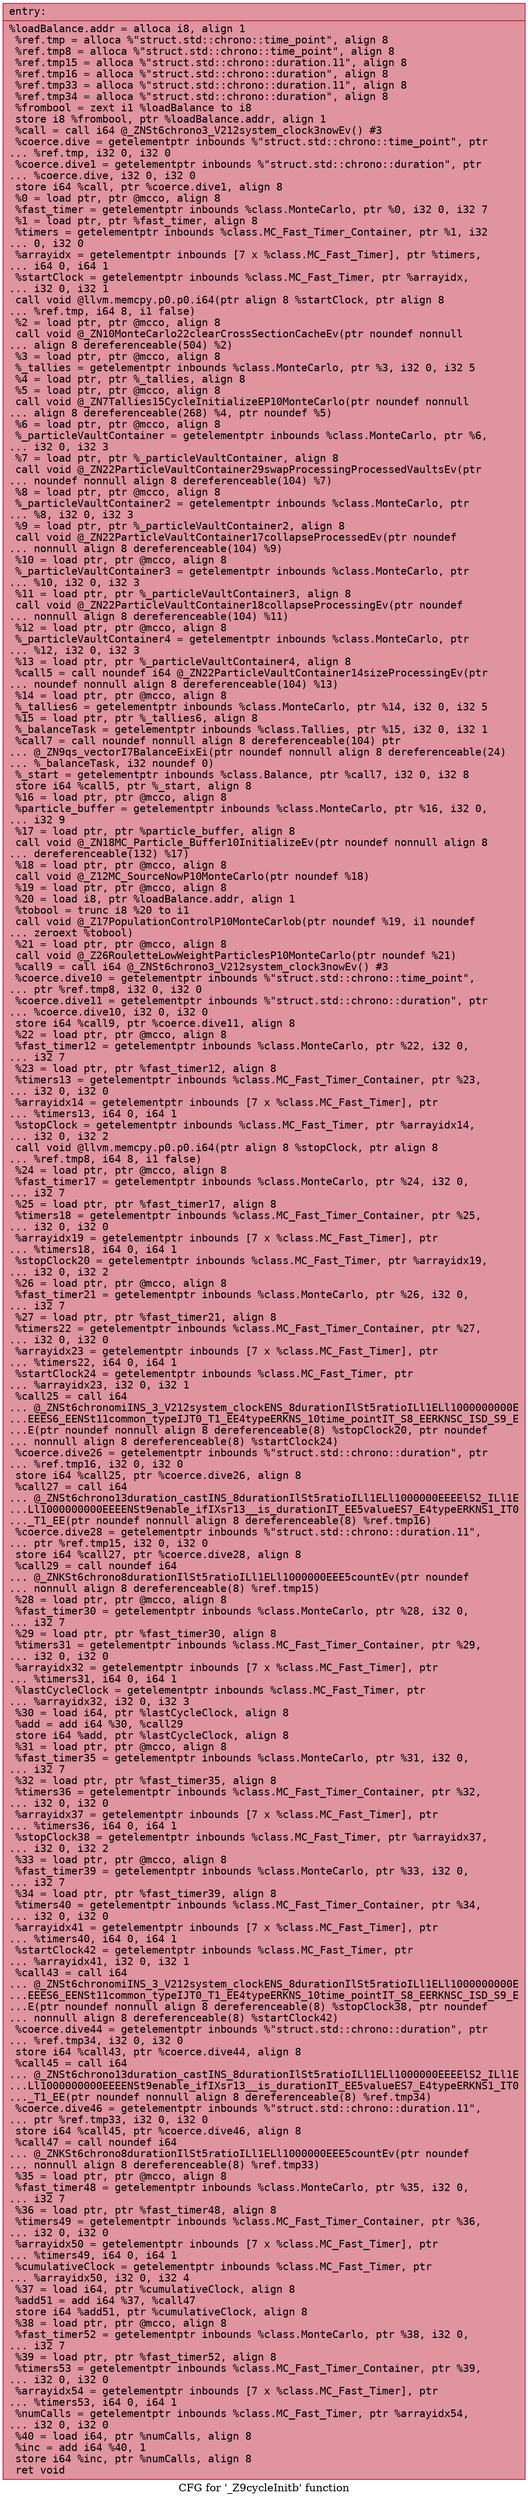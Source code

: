 digraph "CFG for '_Z9cycleInitb' function" {
	label="CFG for '_Z9cycleInitb' function";

	Node0x5617e7ceeac0 [shape=record,color="#b70d28ff", style=filled, fillcolor="#b70d2870" fontname="Courier",label="{entry:\l|  %loadBalance.addr = alloca i8, align 1\l  %ref.tmp = alloca %\"struct.std::chrono::time_point\", align 8\l  %ref.tmp8 = alloca %\"struct.std::chrono::time_point\", align 8\l  %ref.tmp15 = alloca %\"struct.std::chrono::duration.11\", align 8\l  %ref.tmp16 = alloca %\"struct.std::chrono::duration\", align 8\l  %ref.tmp33 = alloca %\"struct.std::chrono::duration.11\", align 8\l  %ref.tmp34 = alloca %\"struct.std::chrono::duration\", align 8\l  %frombool = zext i1 %loadBalance to i8\l  store i8 %frombool, ptr %loadBalance.addr, align 1\l  %call = call i64 @_ZNSt6chrono3_V212system_clock3nowEv() #3\l  %coerce.dive = getelementptr inbounds %\"struct.std::chrono::time_point\", ptr\l... %ref.tmp, i32 0, i32 0\l  %coerce.dive1 = getelementptr inbounds %\"struct.std::chrono::duration\", ptr\l... %coerce.dive, i32 0, i32 0\l  store i64 %call, ptr %coerce.dive1, align 8\l  %0 = load ptr, ptr @mcco, align 8\l  %fast_timer = getelementptr inbounds %class.MonteCarlo, ptr %0, i32 0, i32 7\l  %1 = load ptr, ptr %fast_timer, align 8\l  %timers = getelementptr inbounds %class.MC_Fast_Timer_Container, ptr %1, i32\l... 0, i32 0\l  %arrayidx = getelementptr inbounds [7 x %class.MC_Fast_Timer], ptr %timers,\l... i64 0, i64 1\l  %startClock = getelementptr inbounds %class.MC_Fast_Timer, ptr %arrayidx,\l... i32 0, i32 1\l  call void @llvm.memcpy.p0.p0.i64(ptr align 8 %startClock, ptr align 8\l... %ref.tmp, i64 8, i1 false)\l  %2 = load ptr, ptr @mcco, align 8\l  call void @_ZN10MonteCarlo22clearCrossSectionCacheEv(ptr noundef nonnull\l... align 8 dereferenceable(504) %2)\l  %3 = load ptr, ptr @mcco, align 8\l  %_tallies = getelementptr inbounds %class.MonteCarlo, ptr %3, i32 0, i32 5\l  %4 = load ptr, ptr %_tallies, align 8\l  %5 = load ptr, ptr @mcco, align 8\l  call void @_ZN7Tallies15CycleInitializeEP10MonteCarlo(ptr noundef nonnull\l... align 8 dereferenceable(268) %4, ptr noundef %5)\l  %6 = load ptr, ptr @mcco, align 8\l  %_particleVaultContainer = getelementptr inbounds %class.MonteCarlo, ptr %6,\l... i32 0, i32 3\l  %7 = load ptr, ptr %_particleVaultContainer, align 8\l  call void @_ZN22ParticleVaultContainer29swapProcessingProcessedVaultsEv(ptr\l... noundef nonnull align 8 dereferenceable(104) %7)\l  %8 = load ptr, ptr @mcco, align 8\l  %_particleVaultContainer2 = getelementptr inbounds %class.MonteCarlo, ptr\l... %8, i32 0, i32 3\l  %9 = load ptr, ptr %_particleVaultContainer2, align 8\l  call void @_ZN22ParticleVaultContainer17collapseProcessedEv(ptr noundef\l... nonnull align 8 dereferenceable(104) %9)\l  %10 = load ptr, ptr @mcco, align 8\l  %_particleVaultContainer3 = getelementptr inbounds %class.MonteCarlo, ptr\l... %10, i32 0, i32 3\l  %11 = load ptr, ptr %_particleVaultContainer3, align 8\l  call void @_ZN22ParticleVaultContainer18collapseProcessingEv(ptr noundef\l... nonnull align 8 dereferenceable(104) %11)\l  %12 = load ptr, ptr @mcco, align 8\l  %_particleVaultContainer4 = getelementptr inbounds %class.MonteCarlo, ptr\l... %12, i32 0, i32 3\l  %13 = load ptr, ptr %_particleVaultContainer4, align 8\l  %call5 = call noundef i64 @_ZN22ParticleVaultContainer14sizeProcessingEv(ptr\l... noundef nonnull align 8 dereferenceable(104) %13)\l  %14 = load ptr, ptr @mcco, align 8\l  %_tallies6 = getelementptr inbounds %class.MonteCarlo, ptr %14, i32 0, i32 5\l  %15 = load ptr, ptr %_tallies6, align 8\l  %_balanceTask = getelementptr inbounds %class.Tallies, ptr %15, i32 0, i32 1\l  %call7 = call noundef nonnull align 8 dereferenceable(104) ptr\l... @_ZN9qs_vectorI7BalanceEixEi(ptr noundef nonnull align 8 dereferenceable(24)\l... %_balanceTask, i32 noundef 0)\l  %_start = getelementptr inbounds %class.Balance, ptr %call7, i32 0, i32 8\l  store i64 %call5, ptr %_start, align 8\l  %16 = load ptr, ptr @mcco, align 8\l  %particle_buffer = getelementptr inbounds %class.MonteCarlo, ptr %16, i32 0,\l... i32 9\l  %17 = load ptr, ptr %particle_buffer, align 8\l  call void @_ZN18MC_Particle_Buffer10InitializeEv(ptr noundef nonnull align 8\l... dereferenceable(132) %17)\l  %18 = load ptr, ptr @mcco, align 8\l  call void @_Z12MC_SourceNowP10MonteCarlo(ptr noundef %18)\l  %19 = load ptr, ptr @mcco, align 8\l  %20 = load i8, ptr %loadBalance.addr, align 1\l  %tobool = trunc i8 %20 to i1\l  call void @_Z17PopulationControlP10MonteCarlob(ptr noundef %19, i1 noundef\l... zeroext %tobool)\l  %21 = load ptr, ptr @mcco, align 8\l  call void @_Z26RouletteLowWeightParticlesP10MonteCarlo(ptr noundef %21)\l  %call9 = call i64 @_ZNSt6chrono3_V212system_clock3nowEv() #3\l  %coerce.dive10 = getelementptr inbounds %\"struct.std::chrono::time_point\",\l... ptr %ref.tmp8, i32 0, i32 0\l  %coerce.dive11 = getelementptr inbounds %\"struct.std::chrono::duration\", ptr\l... %coerce.dive10, i32 0, i32 0\l  store i64 %call9, ptr %coerce.dive11, align 8\l  %22 = load ptr, ptr @mcco, align 8\l  %fast_timer12 = getelementptr inbounds %class.MonteCarlo, ptr %22, i32 0,\l... i32 7\l  %23 = load ptr, ptr %fast_timer12, align 8\l  %timers13 = getelementptr inbounds %class.MC_Fast_Timer_Container, ptr %23,\l... i32 0, i32 0\l  %arrayidx14 = getelementptr inbounds [7 x %class.MC_Fast_Timer], ptr\l... %timers13, i64 0, i64 1\l  %stopClock = getelementptr inbounds %class.MC_Fast_Timer, ptr %arrayidx14,\l... i32 0, i32 2\l  call void @llvm.memcpy.p0.p0.i64(ptr align 8 %stopClock, ptr align 8\l... %ref.tmp8, i64 8, i1 false)\l  %24 = load ptr, ptr @mcco, align 8\l  %fast_timer17 = getelementptr inbounds %class.MonteCarlo, ptr %24, i32 0,\l... i32 7\l  %25 = load ptr, ptr %fast_timer17, align 8\l  %timers18 = getelementptr inbounds %class.MC_Fast_Timer_Container, ptr %25,\l... i32 0, i32 0\l  %arrayidx19 = getelementptr inbounds [7 x %class.MC_Fast_Timer], ptr\l... %timers18, i64 0, i64 1\l  %stopClock20 = getelementptr inbounds %class.MC_Fast_Timer, ptr %arrayidx19,\l... i32 0, i32 2\l  %26 = load ptr, ptr @mcco, align 8\l  %fast_timer21 = getelementptr inbounds %class.MonteCarlo, ptr %26, i32 0,\l... i32 7\l  %27 = load ptr, ptr %fast_timer21, align 8\l  %timers22 = getelementptr inbounds %class.MC_Fast_Timer_Container, ptr %27,\l... i32 0, i32 0\l  %arrayidx23 = getelementptr inbounds [7 x %class.MC_Fast_Timer], ptr\l... %timers22, i64 0, i64 1\l  %startClock24 = getelementptr inbounds %class.MC_Fast_Timer, ptr\l... %arrayidx23, i32 0, i32 1\l  %call25 = call i64\l... @_ZNSt6chronomiINS_3_V212system_clockENS_8durationIlSt5ratioILl1ELl1000000000E\l...EEES6_EENSt11common_typeIJT0_T1_EE4typeERKNS_10time_pointIT_S8_EERKNSC_ISD_S9_E\l...E(ptr noundef nonnull align 8 dereferenceable(8) %stopClock20, ptr noundef\l... nonnull align 8 dereferenceable(8) %startClock24)\l  %coerce.dive26 = getelementptr inbounds %\"struct.std::chrono::duration\", ptr\l... %ref.tmp16, i32 0, i32 0\l  store i64 %call25, ptr %coerce.dive26, align 8\l  %call27 = call i64\l... @_ZNSt6chrono13duration_castINS_8durationIlSt5ratioILl1ELl1000000EEEElS2_ILl1E\l...Ll1000000000EEEENSt9enable_ifIXsr13__is_durationIT_EE5valueES7_E4typeERKNS1_IT0\l..._T1_EE(ptr noundef nonnull align 8 dereferenceable(8) %ref.tmp16)\l  %coerce.dive28 = getelementptr inbounds %\"struct.std::chrono::duration.11\",\l... ptr %ref.tmp15, i32 0, i32 0\l  store i64 %call27, ptr %coerce.dive28, align 8\l  %call29 = call noundef i64\l... @_ZNKSt6chrono8durationIlSt5ratioILl1ELl1000000EEE5countEv(ptr noundef\l... nonnull align 8 dereferenceable(8) %ref.tmp15)\l  %28 = load ptr, ptr @mcco, align 8\l  %fast_timer30 = getelementptr inbounds %class.MonteCarlo, ptr %28, i32 0,\l... i32 7\l  %29 = load ptr, ptr %fast_timer30, align 8\l  %timers31 = getelementptr inbounds %class.MC_Fast_Timer_Container, ptr %29,\l... i32 0, i32 0\l  %arrayidx32 = getelementptr inbounds [7 x %class.MC_Fast_Timer], ptr\l... %timers31, i64 0, i64 1\l  %lastCycleClock = getelementptr inbounds %class.MC_Fast_Timer, ptr\l... %arrayidx32, i32 0, i32 3\l  %30 = load i64, ptr %lastCycleClock, align 8\l  %add = add i64 %30, %call29\l  store i64 %add, ptr %lastCycleClock, align 8\l  %31 = load ptr, ptr @mcco, align 8\l  %fast_timer35 = getelementptr inbounds %class.MonteCarlo, ptr %31, i32 0,\l... i32 7\l  %32 = load ptr, ptr %fast_timer35, align 8\l  %timers36 = getelementptr inbounds %class.MC_Fast_Timer_Container, ptr %32,\l... i32 0, i32 0\l  %arrayidx37 = getelementptr inbounds [7 x %class.MC_Fast_Timer], ptr\l... %timers36, i64 0, i64 1\l  %stopClock38 = getelementptr inbounds %class.MC_Fast_Timer, ptr %arrayidx37,\l... i32 0, i32 2\l  %33 = load ptr, ptr @mcco, align 8\l  %fast_timer39 = getelementptr inbounds %class.MonteCarlo, ptr %33, i32 0,\l... i32 7\l  %34 = load ptr, ptr %fast_timer39, align 8\l  %timers40 = getelementptr inbounds %class.MC_Fast_Timer_Container, ptr %34,\l... i32 0, i32 0\l  %arrayidx41 = getelementptr inbounds [7 x %class.MC_Fast_Timer], ptr\l... %timers40, i64 0, i64 1\l  %startClock42 = getelementptr inbounds %class.MC_Fast_Timer, ptr\l... %arrayidx41, i32 0, i32 1\l  %call43 = call i64\l... @_ZNSt6chronomiINS_3_V212system_clockENS_8durationIlSt5ratioILl1ELl1000000000E\l...EEES6_EENSt11common_typeIJT0_T1_EE4typeERKNS_10time_pointIT_S8_EERKNSC_ISD_S9_E\l...E(ptr noundef nonnull align 8 dereferenceable(8) %stopClock38, ptr noundef\l... nonnull align 8 dereferenceable(8) %startClock42)\l  %coerce.dive44 = getelementptr inbounds %\"struct.std::chrono::duration\", ptr\l... %ref.tmp34, i32 0, i32 0\l  store i64 %call43, ptr %coerce.dive44, align 8\l  %call45 = call i64\l... @_ZNSt6chrono13duration_castINS_8durationIlSt5ratioILl1ELl1000000EEEElS2_ILl1E\l...Ll1000000000EEEENSt9enable_ifIXsr13__is_durationIT_EE5valueES7_E4typeERKNS1_IT0\l..._T1_EE(ptr noundef nonnull align 8 dereferenceable(8) %ref.tmp34)\l  %coerce.dive46 = getelementptr inbounds %\"struct.std::chrono::duration.11\",\l... ptr %ref.tmp33, i32 0, i32 0\l  store i64 %call45, ptr %coerce.dive46, align 8\l  %call47 = call noundef i64\l... @_ZNKSt6chrono8durationIlSt5ratioILl1ELl1000000EEE5countEv(ptr noundef\l... nonnull align 8 dereferenceable(8) %ref.tmp33)\l  %35 = load ptr, ptr @mcco, align 8\l  %fast_timer48 = getelementptr inbounds %class.MonteCarlo, ptr %35, i32 0,\l... i32 7\l  %36 = load ptr, ptr %fast_timer48, align 8\l  %timers49 = getelementptr inbounds %class.MC_Fast_Timer_Container, ptr %36,\l... i32 0, i32 0\l  %arrayidx50 = getelementptr inbounds [7 x %class.MC_Fast_Timer], ptr\l... %timers49, i64 0, i64 1\l  %cumulativeClock = getelementptr inbounds %class.MC_Fast_Timer, ptr\l... %arrayidx50, i32 0, i32 4\l  %37 = load i64, ptr %cumulativeClock, align 8\l  %add51 = add i64 %37, %call47\l  store i64 %add51, ptr %cumulativeClock, align 8\l  %38 = load ptr, ptr @mcco, align 8\l  %fast_timer52 = getelementptr inbounds %class.MonteCarlo, ptr %38, i32 0,\l... i32 7\l  %39 = load ptr, ptr %fast_timer52, align 8\l  %timers53 = getelementptr inbounds %class.MC_Fast_Timer_Container, ptr %39,\l... i32 0, i32 0\l  %arrayidx54 = getelementptr inbounds [7 x %class.MC_Fast_Timer], ptr\l... %timers53, i64 0, i64 1\l  %numCalls = getelementptr inbounds %class.MC_Fast_Timer, ptr %arrayidx54,\l... i32 0, i32 0\l  %40 = load i64, ptr %numCalls, align 8\l  %inc = add i64 %40, 1\l  store i64 %inc, ptr %numCalls, align 8\l  ret void\l}"];
}
